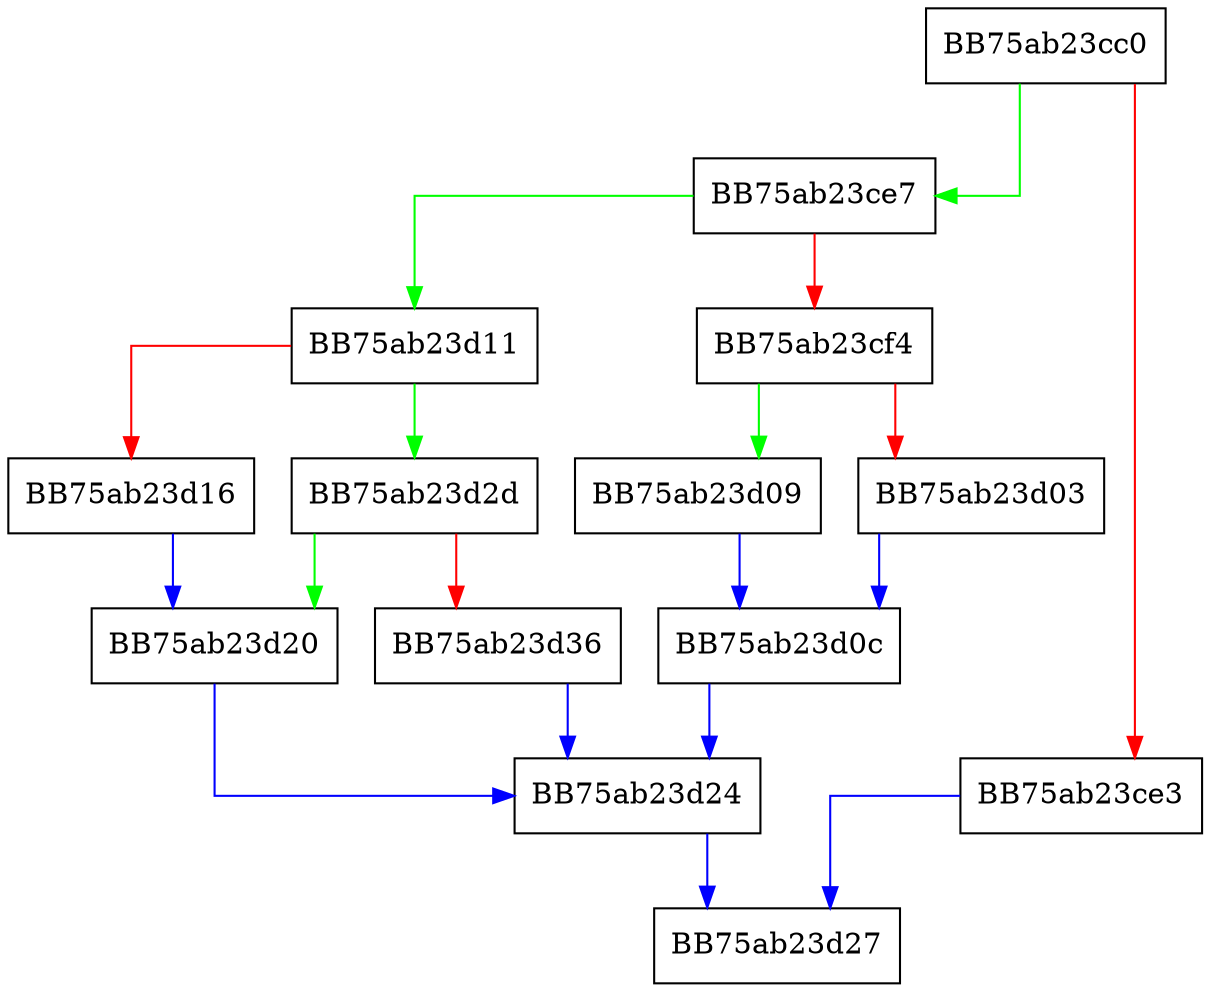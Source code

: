 digraph equivalent {
  node [shape="box"];
  graph [splines=ortho];
  BB75ab23cc0 -> BB75ab23ce7 [color="green"];
  BB75ab23cc0 -> BB75ab23ce3 [color="red"];
  BB75ab23ce3 -> BB75ab23d27 [color="blue"];
  BB75ab23ce7 -> BB75ab23d11 [color="green"];
  BB75ab23ce7 -> BB75ab23cf4 [color="red"];
  BB75ab23cf4 -> BB75ab23d09 [color="green"];
  BB75ab23cf4 -> BB75ab23d03 [color="red"];
  BB75ab23d03 -> BB75ab23d0c [color="blue"];
  BB75ab23d09 -> BB75ab23d0c [color="blue"];
  BB75ab23d0c -> BB75ab23d24 [color="blue"];
  BB75ab23d11 -> BB75ab23d2d [color="green"];
  BB75ab23d11 -> BB75ab23d16 [color="red"];
  BB75ab23d16 -> BB75ab23d20 [color="blue"];
  BB75ab23d20 -> BB75ab23d24 [color="blue"];
  BB75ab23d24 -> BB75ab23d27 [color="blue"];
  BB75ab23d2d -> BB75ab23d20 [color="green"];
  BB75ab23d2d -> BB75ab23d36 [color="red"];
  BB75ab23d36 -> BB75ab23d24 [color="blue"];
}